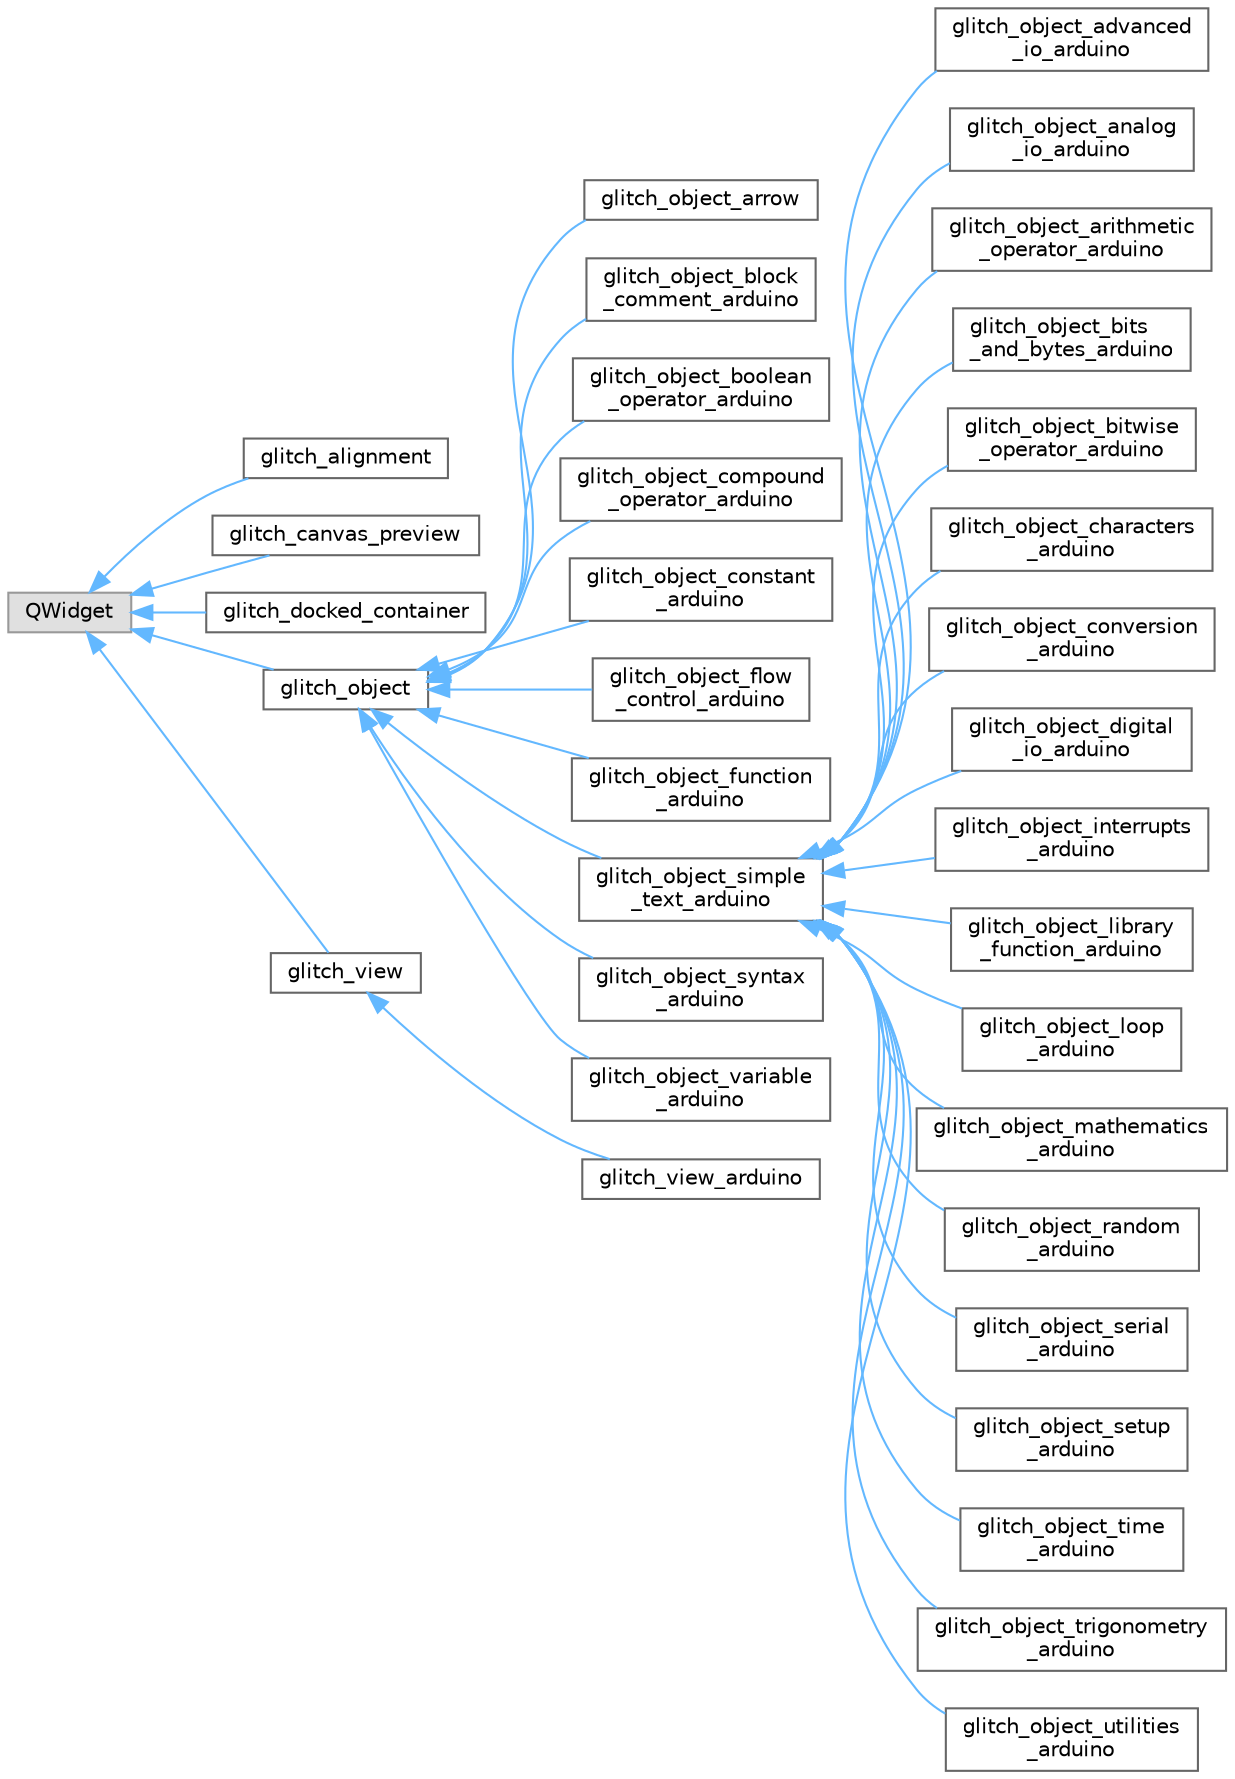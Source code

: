 digraph "Graphical Class Hierarchy"
{
 // LATEX_PDF_SIZE
  bgcolor="transparent";
  edge [fontname=Helvetica,fontsize=10,labelfontname=Helvetica,labelfontsize=10];
  node [fontname=Helvetica,fontsize=10,shape=box,height=0.2,width=0.4];
  rankdir="LR";
  Node0 [id="Node000000",label="QWidget",height=0.2,width=0.4,color="grey60", fillcolor="#E0E0E0", style="filled",tooltip=" "];
  Node0 -> Node1 [id="edge46_Node000000_Node000001",dir="back",color="steelblue1",style="solid",tooltip=" "];
  Node1 [id="Node000001",label="glitch_alignment",height=0.2,width=0.4,color="grey40", fillcolor="white", style="filled",URL="$classglitch__alignment.html",tooltip=" "];
  Node0 -> Node2 [id="edge47_Node000000_Node000002",dir="back",color="steelblue1",style="solid",tooltip=" "];
  Node2 [id="Node000002",label="glitch_canvas_preview",height=0.2,width=0.4,color="grey40", fillcolor="white", style="filled",URL="$classglitch__canvas__preview.html",tooltip=" "];
  Node0 -> Node3 [id="edge48_Node000000_Node000003",dir="back",color="steelblue1",style="solid",tooltip=" "];
  Node3 [id="Node000003",label="glitch_docked_container",height=0.2,width=0.4,color="grey40", fillcolor="white", style="filled",URL="$classglitch__docked__container.html",tooltip=" "];
  Node0 -> Node4 [id="edge49_Node000000_Node000004",dir="back",color="steelblue1",style="solid",tooltip=" "];
  Node4 [id="Node000004",label="glitch_object",height=0.2,width=0.4,color="grey40", fillcolor="white", style="filled",URL="$classglitch__object.html",tooltip=" "];
  Node4 -> Node5 [id="edge50_Node000004_Node000005",dir="back",color="steelblue1",style="solid",tooltip=" "];
  Node5 [id="Node000005",label="glitch_object_arrow",height=0.2,width=0.4,color="grey40", fillcolor="white", style="filled",URL="$classglitch__object__arrow.html",tooltip=" "];
  Node4 -> Node6 [id="edge51_Node000004_Node000006",dir="back",color="steelblue1",style="solid",tooltip=" "];
  Node6 [id="Node000006",label="glitch_object_block\l_comment_arduino",height=0.2,width=0.4,color="grey40", fillcolor="white", style="filled",URL="$classglitch__object__block__comment__arduino.html",tooltip=" "];
  Node4 -> Node7 [id="edge52_Node000004_Node000007",dir="back",color="steelblue1",style="solid",tooltip=" "];
  Node7 [id="Node000007",label="glitch_object_boolean\l_operator_arduino",height=0.2,width=0.4,color="grey40", fillcolor="white", style="filled",URL="$classglitch__object__boolean__operator__arduino.html",tooltip=" "];
  Node4 -> Node8 [id="edge53_Node000004_Node000008",dir="back",color="steelblue1",style="solid",tooltip=" "];
  Node8 [id="Node000008",label="glitch_object_compound\l_operator_arduino",height=0.2,width=0.4,color="grey40", fillcolor="white", style="filled",URL="$classglitch__object__compound__operator__arduino.html",tooltip=" "];
  Node4 -> Node9 [id="edge54_Node000004_Node000009",dir="back",color="steelblue1",style="solid",tooltip=" "];
  Node9 [id="Node000009",label="glitch_object_constant\l_arduino",height=0.2,width=0.4,color="grey40", fillcolor="white", style="filled",URL="$classglitch__object__constant__arduino.html",tooltip=" "];
  Node4 -> Node10 [id="edge55_Node000004_Node000010",dir="back",color="steelblue1",style="solid",tooltip=" "];
  Node10 [id="Node000010",label="glitch_object_flow\l_control_arduino",height=0.2,width=0.4,color="grey40", fillcolor="white", style="filled",URL="$classglitch__object__flow__control__arduino.html",tooltip=" "];
  Node4 -> Node11 [id="edge56_Node000004_Node000011",dir="back",color="steelblue1",style="solid",tooltip=" "];
  Node11 [id="Node000011",label="glitch_object_function\l_arduino",height=0.2,width=0.4,color="grey40", fillcolor="white", style="filled",URL="$classglitch__object__function__arduino.html",tooltip=" "];
  Node4 -> Node12 [id="edge57_Node000004_Node000012",dir="back",color="steelblue1",style="solid",tooltip=" "];
  Node12 [id="Node000012",label="glitch_object_simple\l_text_arduino",height=0.2,width=0.4,color="grey40", fillcolor="white", style="filled",URL="$classglitch__object__simple__text__arduino.html",tooltip=" "];
  Node12 -> Node13 [id="edge58_Node000012_Node000013",dir="back",color="steelblue1",style="solid",tooltip=" "];
  Node13 [id="Node000013",label="glitch_object_advanced\l_io_arduino",height=0.2,width=0.4,color="grey40", fillcolor="white", style="filled",URL="$classglitch__object__advanced__io__arduino.html",tooltip=" "];
  Node12 -> Node14 [id="edge59_Node000012_Node000014",dir="back",color="steelblue1",style="solid",tooltip=" "];
  Node14 [id="Node000014",label="glitch_object_analog\l_io_arduino",height=0.2,width=0.4,color="grey40", fillcolor="white", style="filled",URL="$classglitch__object__analog__io__arduino.html",tooltip=" "];
  Node12 -> Node15 [id="edge60_Node000012_Node000015",dir="back",color="steelblue1",style="solid",tooltip=" "];
  Node15 [id="Node000015",label="glitch_object_arithmetic\l_operator_arduino",height=0.2,width=0.4,color="grey40", fillcolor="white", style="filled",URL="$classglitch__object__arithmetic__operator__arduino.html",tooltip=" "];
  Node12 -> Node16 [id="edge61_Node000012_Node000016",dir="back",color="steelblue1",style="solid",tooltip=" "];
  Node16 [id="Node000016",label="glitch_object_bits\l_and_bytes_arduino",height=0.2,width=0.4,color="grey40", fillcolor="white", style="filled",URL="$classglitch__object__bits__and__bytes__arduino.html",tooltip=" "];
  Node12 -> Node17 [id="edge62_Node000012_Node000017",dir="back",color="steelblue1",style="solid",tooltip=" "];
  Node17 [id="Node000017",label="glitch_object_bitwise\l_operator_arduino",height=0.2,width=0.4,color="grey40", fillcolor="white", style="filled",URL="$classglitch__object__bitwise__operator__arduino.html",tooltip=" "];
  Node12 -> Node18 [id="edge63_Node000012_Node000018",dir="back",color="steelblue1",style="solid",tooltip=" "];
  Node18 [id="Node000018",label="glitch_object_characters\l_arduino",height=0.2,width=0.4,color="grey40", fillcolor="white", style="filled",URL="$classglitch__object__characters__arduino.html",tooltip=" "];
  Node12 -> Node19 [id="edge64_Node000012_Node000019",dir="back",color="steelblue1",style="solid",tooltip=" "];
  Node19 [id="Node000019",label="glitch_object_conversion\l_arduino",height=0.2,width=0.4,color="grey40", fillcolor="white", style="filled",URL="$classglitch__object__conversion__arduino.html",tooltip=" "];
  Node12 -> Node20 [id="edge65_Node000012_Node000020",dir="back",color="steelblue1",style="solid",tooltip=" "];
  Node20 [id="Node000020",label="glitch_object_digital\l_io_arduino",height=0.2,width=0.4,color="grey40", fillcolor="white", style="filled",URL="$classglitch__object__digital__io__arduino.html",tooltip=" "];
  Node12 -> Node21 [id="edge66_Node000012_Node000021",dir="back",color="steelblue1",style="solid",tooltip=" "];
  Node21 [id="Node000021",label="glitch_object_interrupts\l_arduino",height=0.2,width=0.4,color="grey40", fillcolor="white", style="filled",URL="$classglitch__object__interrupts__arduino.html",tooltip=" "];
  Node12 -> Node22 [id="edge67_Node000012_Node000022",dir="back",color="steelblue1",style="solid",tooltip=" "];
  Node22 [id="Node000022",label="glitch_object_library\l_function_arduino",height=0.2,width=0.4,color="grey40", fillcolor="white", style="filled",URL="$classglitch__object__library__function__arduino.html",tooltip=" "];
  Node12 -> Node23 [id="edge68_Node000012_Node000023",dir="back",color="steelblue1",style="solid",tooltip=" "];
  Node23 [id="Node000023",label="glitch_object_loop\l_arduino",height=0.2,width=0.4,color="grey40", fillcolor="white", style="filled",URL="$classglitch__object__loop__arduino.html",tooltip=" "];
  Node12 -> Node24 [id="edge69_Node000012_Node000024",dir="back",color="steelblue1",style="solid",tooltip=" "];
  Node24 [id="Node000024",label="glitch_object_mathematics\l_arduino",height=0.2,width=0.4,color="grey40", fillcolor="white", style="filled",URL="$classglitch__object__mathematics__arduino.html",tooltip=" "];
  Node12 -> Node25 [id="edge70_Node000012_Node000025",dir="back",color="steelblue1",style="solid",tooltip=" "];
  Node25 [id="Node000025",label="glitch_object_random\l_arduino",height=0.2,width=0.4,color="grey40", fillcolor="white", style="filled",URL="$classglitch__object__random__arduino.html",tooltip=" "];
  Node12 -> Node26 [id="edge71_Node000012_Node000026",dir="back",color="steelblue1",style="solid",tooltip=" "];
  Node26 [id="Node000026",label="glitch_object_serial\l_arduino",height=0.2,width=0.4,color="grey40", fillcolor="white", style="filled",URL="$classglitch__object__serial__arduino.html",tooltip=" "];
  Node12 -> Node27 [id="edge72_Node000012_Node000027",dir="back",color="steelblue1",style="solid",tooltip=" "];
  Node27 [id="Node000027",label="glitch_object_setup\l_arduino",height=0.2,width=0.4,color="grey40", fillcolor="white", style="filled",URL="$classglitch__object__setup__arduino.html",tooltip=" "];
  Node12 -> Node28 [id="edge73_Node000012_Node000028",dir="back",color="steelblue1",style="solid",tooltip=" "];
  Node28 [id="Node000028",label="glitch_object_time\l_arduino",height=0.2,width=0.4,color="grey40", fillcolor="white", style="filled",URL="$classglitch__object__time__arduino.html",tooltip=" "];
  Node12 -> Node29 [id="edge74_Node000012_Node000029",dir="back",color="steelblue1",style="solid",tooltip=" "];
  Node29 [id="Node000029",label="glitch_object_trigonometry\l_arduino",height=0.2,width=0.4,color="grey40", fillcolor="white", style="filled",URL="$classglitch__object__trigonometry__arduino.html",tooltip=" "];
  Node12 -> Node30 [id="edge75_Node000012_Node000030",dir="back",color="steelblue1",style="solid",tooltip=" "];
  Node30 [id="Node000030",label="glitch_object_utilities\l_arduino",height=0.2,width=0.4,color="grey40", fillcolor="white", style="filled",URL="$classglitch__object__utilities__arduino.html",tooltip=" "];
  Node4 -> Node31 [id="edge76_Node000004_Node000031",dir="back",color="steelblue1",style="solid",tooltip=" "];
  Node31 [id="Node000031",label="glitch_object_syntax\l_arduino",height=0.2,width=0.4,color="grey40", fillcolor="white", style="filled",URL="$classglitch__object__syntax__arduino.html",tooltip=" "];
  Node4 -> Node32 [id="edge77_Node000004_Node000032",dir="back",color="steelblue1",style="solid",tooltip=" "];
  Node32 [id="Node000032",label="glitch_object_variable\l_arduino",height=0.2,width=0.4,color="grey40", fillcolor="white", style="filled",URL="$classglitch__object__variable__arduino.html",tooltip=" "];
  Node0 -> Node33 [id="edge78_Node000000_Node000033",dir="back",color="steelblue1",style="solid",tooltip=" "];
  Node33 [id="Node000033",label="glitch_view",height=0.2,width=0.4,color="grey40", fillcolor="white", style="filled",URL="$classglitch__view.html",tooltip=" "];
  Node33 -> Node34 [id="edge79_Node000033_Node000034",dir="back",color="steelblue1",style="solid",tooltip=" "];
  Node34 [id="Node000034",label="glitch_view_arduino",height=0.2,width=0.4,color="grey40", fillcolor="white", style="filled",URL="$classglitch__view__arduino.html",tooltip=" "];
}
